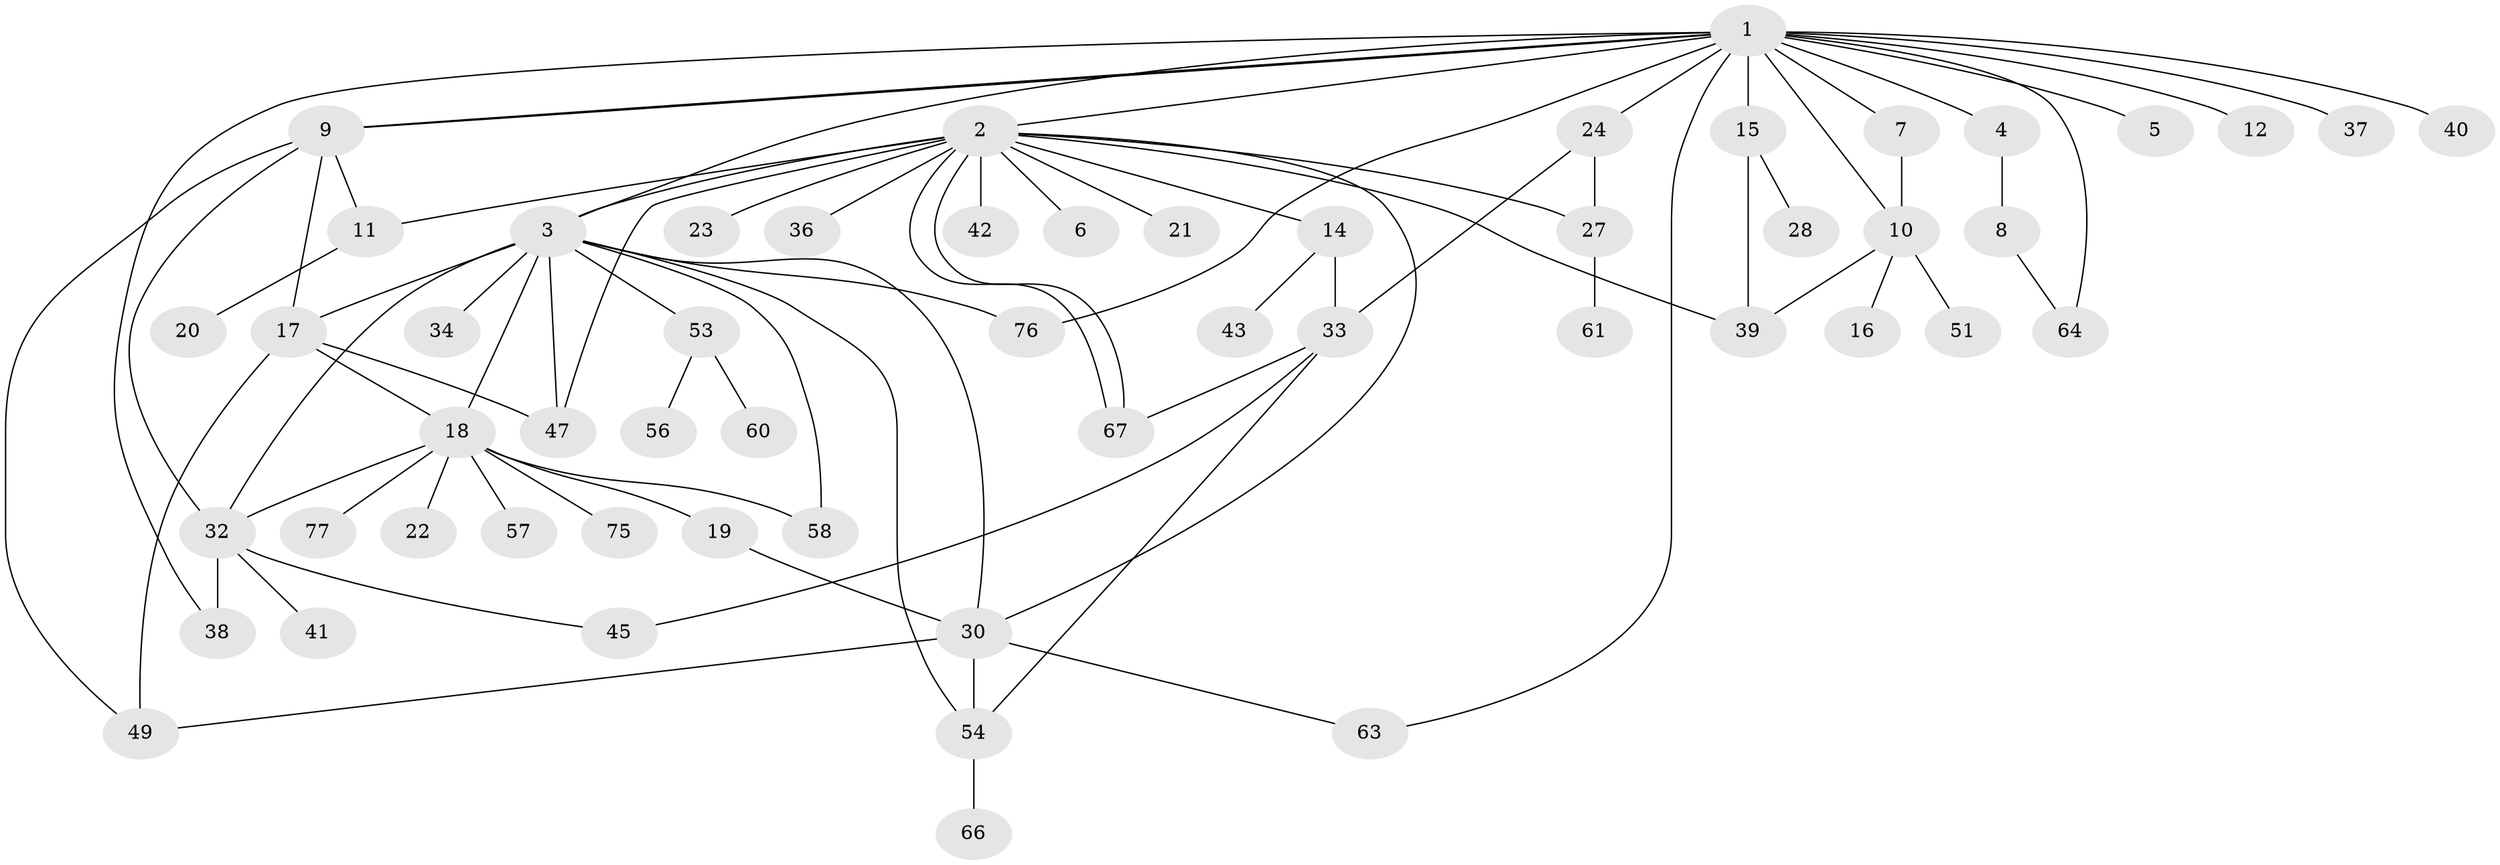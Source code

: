 // Generated by graph-tools (version 1.1) at 2025/51/02/27/25 19:51:57]
// undirected, 55 vertices, 82 edges
graph export_dot {
graph [start="1"]
  node [color=gray90,style=filled];
  1 [super="+50"];
  2 [super="+31"];
  3 [super="+71"];
  4;
  5;
  6;
  7;
  8 [super="+48"];
  9 [super="+29"];
  10 [super="+13"];
  11 [super="+55"];
  12;
  14 [super="+70"];
  15;
  16;
  17 [super="+65"];
  18 [super="+26"];
  19;
  20 [super="+25"];
  21;
  22;
  23;
  24;
  27 [super="+44"];
  28 [super="+73"];
  30 [super="+35"];
  32 [super="+52"];
  33 [super="+68"];
  34;
  36;
  37;
  38 [super="+46"];
  39;
  40;
  41;
  42;
  43;
  45;
  47 [super="+72"];
  49;
  51;
  53 [super="+78"];
  54 [super="+62"];
  56 [super="+74"];
  57;
  58 [super="+59"];
  60;
  61;
  63 [super="+69"];
  64;
  66;
  67 [super="+79"];
  75;
  76;
  77;
  1 -- 2;
  1 -- 3;
  1 -- 4;
  1 -- 5;
  1 -- 7;
  1 -- 9;
  1 -- 9;
  1 -- 10;
  1 -- 12;
  1 -- 15;
  1 -- 24;
  1 -- 37;
  1 -- 38;
  1 -- 40;
  1 -- 64;
  1 -- 76;
  1 -- 63;
  2 -- 3;
  2 -- 6;
  2 -- 11;
  2 -- 14;
  2 -- 21;
  2 -- 23;
  2 -- 36;
  2 -- 39;
  2 -- 42;
  2 -- 47;
  2 -- 67;
  2 -- 67;
  2 -- 27;
  2 -- 30;
  3 -- 17;
  3 -- 18;
  3 -- 30;
  3 -- 34;
  3 -- 47;
  3 -- 53;
  3 -- 54;
  3 -- 58;
  3 -- 32;
  3 -- 76;
  4 -- 8;
  7 -- 10;
  8 -- 64;
  9 -- 17;
  9 -- 11;
  9 -- 49;
  9 -- 32;
  10 -- 16;
  10 -- 39;
  10 -- 51;
  11 -- 20;
  14 -- 43;
  14 -- 33;
  15 -- 28;
  15 -- 39;
  17 -- 49;
  17 -- 18;
  17 -- 47;
  18 -- 19;
  18 -- 22;
  18 -- 32;
  18 -- 57;
  18 -- 58;
  18 -- 75;
  18 -- 77;
  19 -- 30;
  24 -- 27;
  24 -- 33;
  27 -- 61;
  30 -- 49;
  30 -- 63;
  30 -- 54;
  32 -- 41;
  32 -- 45;
  32 -- 38;
  33 -- 45;
  33 -- 67;
  33 -- 54;
  53 -- 56;
  53 -- 60;
  54 -- 66;
}
